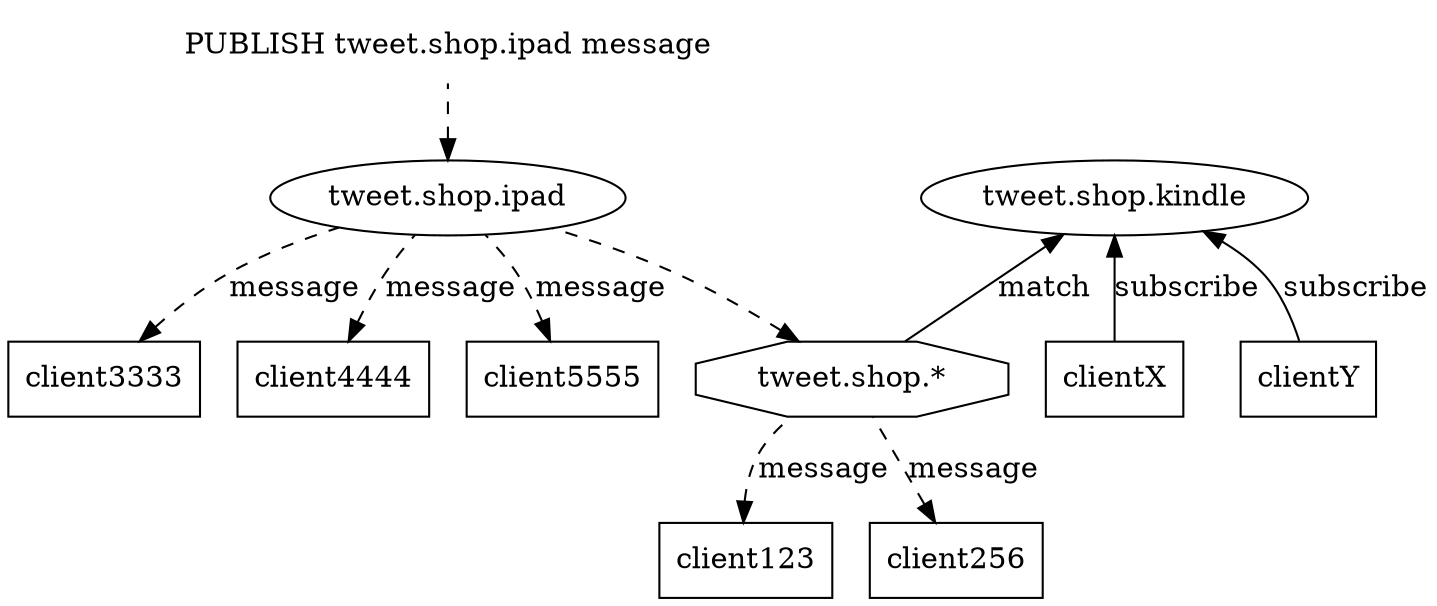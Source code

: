 digraph pattern_relation {
    
    rankdir = BT;

    kindle [label = "tweet.shop.kindle"];

    ipad [label = "tweet.shop.ipad"];

    node [shape = octagon];
    pattern [label = "tweet.shop.*"];

    pattern -> kindle [label = "match"];
    pattern -> ipad [dir = back, style = dashed];

    node [shape = box];

    client123 -> pattern [label = "message", dir = back, style= dashed];
    client256 -> pattern [label = "message", dir = back, style= dashed];

    clientX -> kindle [label = "subscribe"];
    clientY -> kindle [label = "subscribe"];

    client3333 -> ipad [label = "message", dir = back, style= dashed];
    client4444 -> ipad [label = "message", dir = back, style = dashed];
    client5555 -> ipad [label = "message", dir = back, style = dashed];

    // new

    publish [label = "PUBLISH tweet.shop.ipad message", shape = plaintext];

    ipad -> publish [dir = back, style = dashed];


}
